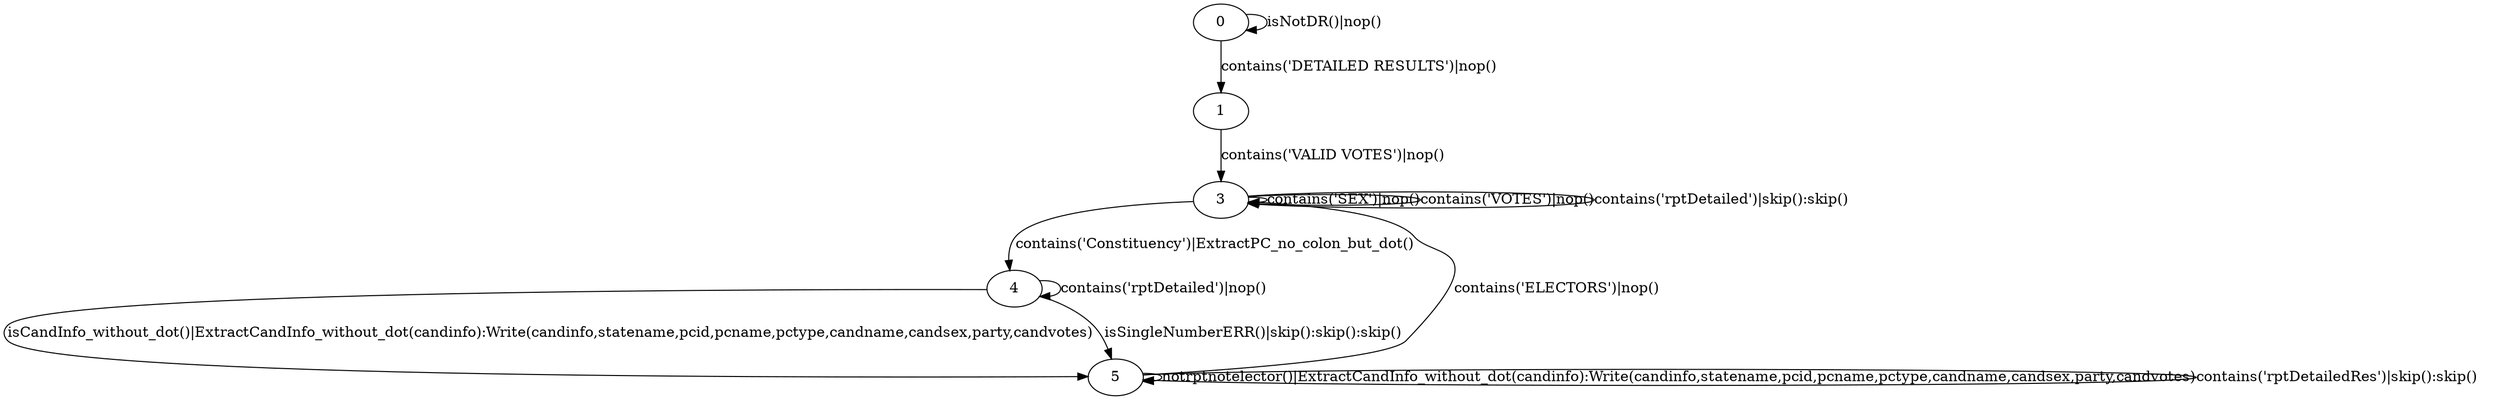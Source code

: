 digraph "unnamed" {
states="statename:pcname:pctype:pcid:candid:candname:candvotes:candsex:party";
files="candinfo";
"0" [
fixedsize="false",
label="0",
regular="false",
];
"1" [
fixedsize="false",
label="1",
regular="false",
];
"3" [
fixedsize="false",
label="3",
regular="false",
];
"4" [
fixedsize="false",
label="4",
regular="false",
];
"5" [
fixedsize="false",
label="5",
regular="false",
];
"0" -> "0" [
constraint="true",
decorate="false",
label="isNotDR()|nop()",
labelfloat="false",
];
"0" -> "1" [
constraint="true",
decorate="false",
label="contains('DETAILED RESULTS')|nop()",
labelfloat="false",
];

"1" -> "3" [
constraint="true",
decorate="false",
label="contains('VALID VOTES')|nop()",
labelfloat="false",
];

"3" -> "3" [
constraint="true",
decorate="false",
label="contains('SEX')|nop()",
labelfloat="false",
];

"3" -> "3" [
constraint="true",
decorate="false",
label="contains('VOTES')|nop()",
labelfloat="false",
];
"3" -> "4" [
constraint="true",
decorate="false",
label="contains('Constituency')|ExtractPC_no_colon_but_dot()",
labelfloat="false",
];
"4" -> "4" [
constraint="true",
decorate="false",
label="contains('rptDetailed')|nop()",
labelfloat="false",
];

"4" -> "5" [
constraint="true",
decorate="false",
label="isCandInfo_without_dot()|ExtractCandInfo_without_dot(candinfo):Write(candinfo,statename,pcid,pcname,pctype,candname,candsex,party,candvotes)",
labelfloat="false",
];
"4" -> "5" [
constraint="true",
decorate="false",
label="isSingleNumberERR()|skip():skip():skip()",
labelfloat="false",
];
"5" -> "5" [
constraint="true",
decorate="false",
label="notrptnotelector()|ExtractCandInfo_without_dot(candinfo):Write(candinfo,statename,pcid,pcname,pctype,candname,candsex,party,candvotes)",
labelfloat="false",
];
"5" -> "5" [
constraint="true",
decorate="false",
label="contains('rptDetailedRes')|skip():skip()",
labelfloat="false",
];
"5" -> "3" [
constraint="true",
decorate="false",
label="contains('ELECTORS')|nop()",
labelfloat="false",
];
"3" -> "3" [
constraint="true",
decorate="false",
label="contains('rptDetailed')|skip():skip()",
labelfloat="false",
];
}
